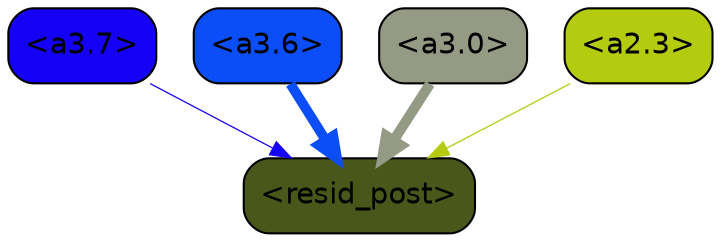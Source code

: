 strict digraph "" {
	graph [bgcolor=transparent,
		layout=dot,
		overlap=false,
		splines=true
	];
	"<a3.7>"	[color=black,
		fillcolor="#1501f5",
		fontname=Helvetica,
		shape=box,
		style="filled, rounded"];
	"<resid_post>"	[color=black,
		fillcolor="#49571b",
		fontname=Helvetica,
		shape=box,
		style="filled, rounded"];
	"<a3.7>" -> "<resid_post>"	[color="#1501f5",
		penwidth=0.6];
	"<a3.6>"	[color=black,
		fillcolor="#0b4ef8",
		fontname=Helvetica,
		shape=box,
		style="filled, rounded"];
	"<a3.6>" -> "<resid_post>"	[color="#0b4ef8",
		penwidth=4.7534414529800415];
	"<a3.0>"	[color=black,
		fillcolor="#959a84",
		fontname=Helvetica,
		shape=box,
		style="filled, rounded"];
	"<a3.0>" -> "<resid_post>"	[color="#959a84",
		penwidth=4.898576855659485];
	"<a2.3>"	[color=black,
		fillcolor="#b4cb0f",
		fontname=Helvetica,
		shape=box,
		style="filled, rounded"];
	"<a2.3>" -> "<resid_post>"	[color="#b4cb0f",
		penwidth=0.6];
}
